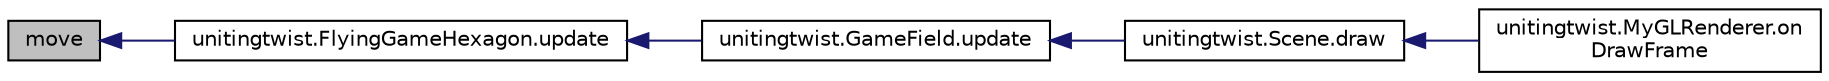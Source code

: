 digraph "move"
{
  edge [fontname="Helvetica",fontsize="10",labelfontname="Helvetica",labelfontsize="10"];
  node [fontname="Helvetica",fontsize="10",shape=record];
  rankdir="LR";
  Node32 [label="move",height=0.2,width=0.4,color="black", fillcolor="grey75", style="filled", fontcolor="black"];
  Node32 -> Node33 [dir="back",color="midnightblue",fontsize="10",style="solid",fontname="Helvetica"];
  Node33 [label="unitingtwist.FlyingGameHexagon.update",height=0.2,width=0.4,color="black", fillcolor="white", style="filled",URL="$classunitingtwist_1_1_flying_game_hexagon.html#af039112e754af58b85dd83f6e5b45116",tooltip="Update the representation of the drawing based on the time between updates. "];
  Node33 -> Node34 [dir="back",color="midnightblue",fontsize="10",style="solid",fontname="Helvetica"];
  Node34 [label="unitingtwist.GameField.update",height=0.2,width=0.4,color="black", fillcolor="white", style="filled",URL="$classunitingtwist_1_1_game_field.html#af039112e754af58b85dd83f6e5b45116",tooltip="Update the representation of the drawing based on the time between updates. "];
  Node34 -> Node35 [dir="back",color="midnightblue",fontsize="10",style="solid",fontname="Helvetica"];
  Node35 [label="unitingtwist.Scene.draw",height=0.2,width=0.4,color="black", fillcolor="white", style="filled",URL="$classunitingtwist_1_1_scene.html#ace8a0d2a4e41b6d83897d48fd91a7ab3"];
  Node35 -> Node36 [dir="back",color="midnightblue",fontsize="10",style="solid",fontname="Helvetica"];
  Node36 [label="unitingtwist.MyGLRenderer.on\lDrawFrame",height=0.2,width=0.4,color="black", fillcolor="white", style="filled",URL="$classunitingtwist_1_1_my_g_l_renderer.html#aba4bf3428902adb204d17703e7afcbc9"];
}
